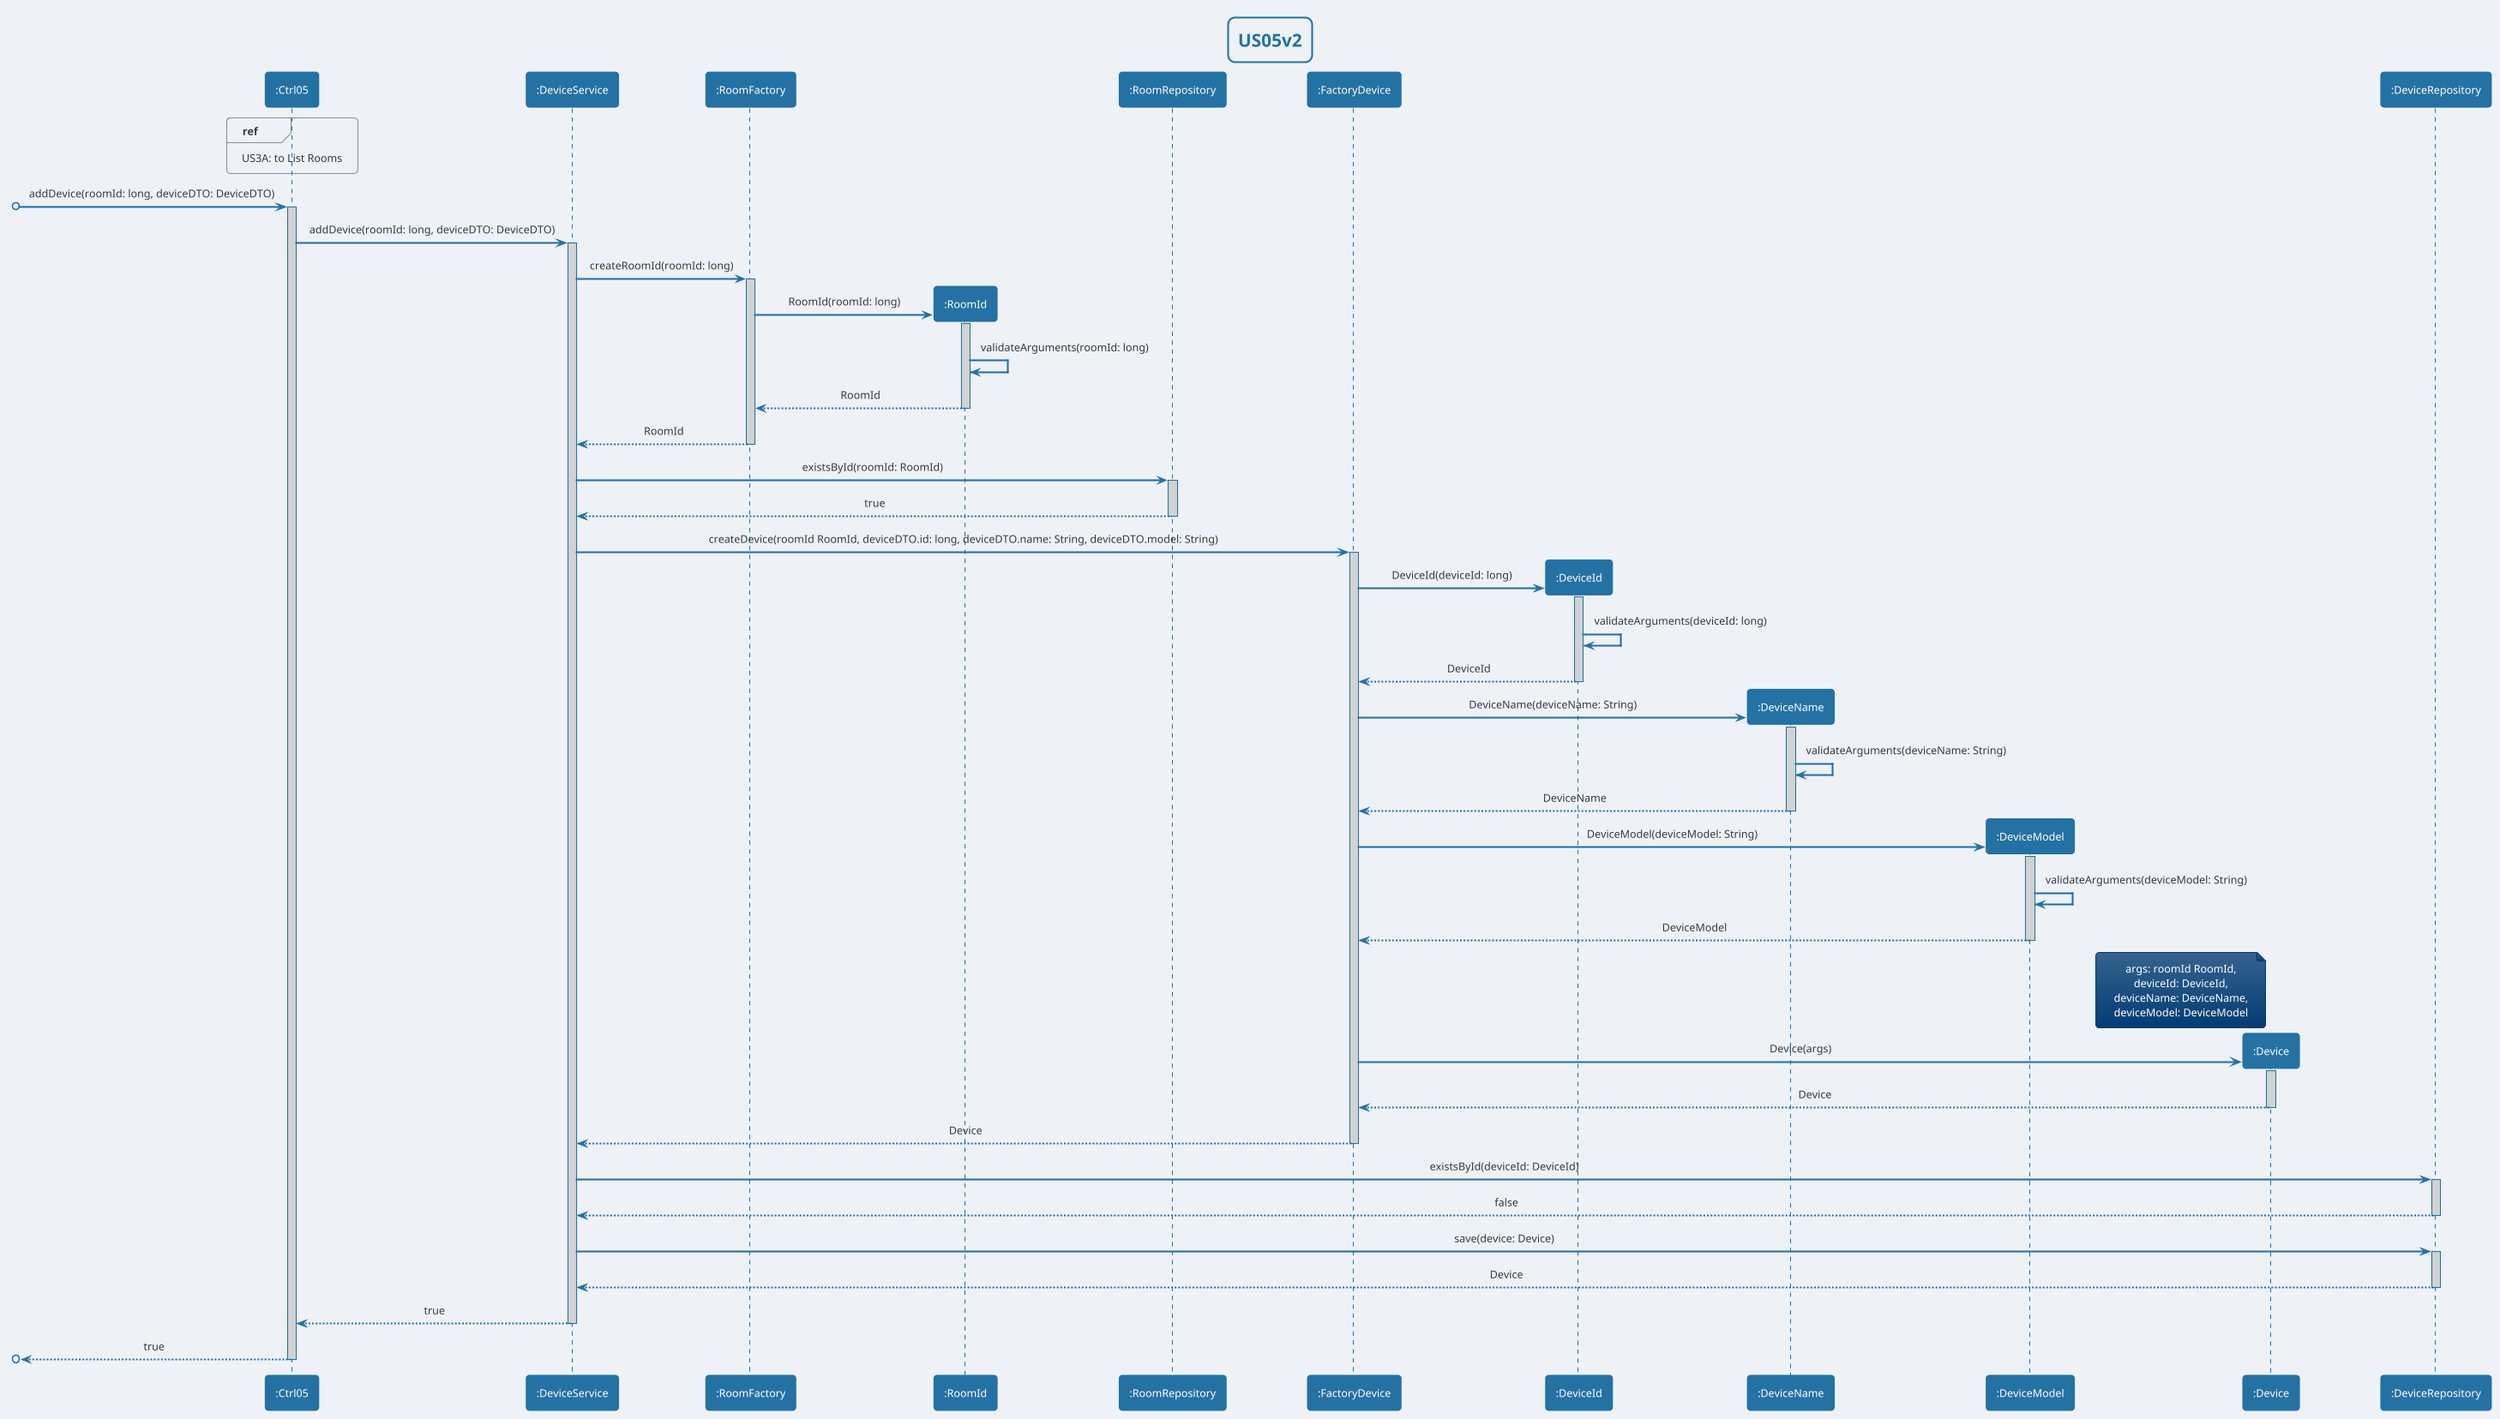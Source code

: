@startuml
!theme cerulean
skinparam backgroundColor #EEF2F7
skinparam titleBorderRoundCorner 15
skinparam titleBorderThickness 2
skinparam titleBorderColor #2471A3
skinparam titleFontColor #2471A3
skinparam sequenceArrowThickness 2
skinparam defaultTextAlignment center
skinparam sequenceParticipantBorderThickness 2
skinparam sequenceParticipantFontColor white
skinparam sequenceLifeLineBorderColor #2471A3
skinparam sequenceLifeLineBorderThickness 1.5
skinparam sequenceParticipantBackgroundColor #2471A3
skinparam sequenceParticipantBorderColor #2471A3
skinparam ArrowColor #2471A3
skinparam ArrowThickness 2
skinparam sequenceLifeLineBackgroundColor #D0D3D4

participant ":Ctrl05" as Ctrl05
participant ":DeviceService" as ServiceDevice
participant ":RoomFactory" as RoomFactory
participant ":RoomId" as RoomId
participant ":RoomRepository" as RoomRepository
participant ":FactoryDevice" as FactoryDevice
participant ":DeviceId" as DeviceId
participant ":DeviceName" as DeviceName
participant ":DeviceModel" as DeviceModel
participant ":Device" as Device
participant ":DeviceRepository" as DeviceRepository

title US05v2

ref over Ctrl05 : US3A: to List Rooms

[o-> Ctrl05: addDevice(roomId: long, deviceDTO: DeviceDTO)
activate Ctrl05
Ctrl05 -> ServiceDevice: addDevice(roomId: long, deviceDTO: DeviceDTO)
activate ServiceDevice

ServiceDevice -> RoomFactory: createRoomId(roomId: long)
activate RoomFactory
RoomFactory -> RoomId**: RoomId(roomId: long)
activate RoomId
RoomId -> RoomId: validateArguments(roomId: long)
RoomId --> RoomFactory: RoomId
deactivate RoomId
RoomFactory --> ServiceDevice: RoomId
deactivate RoomFactory
ServiceDevice -> RoomRepository: existsById(roomId: RoomId)
activate RoomRepository
RoomRepository --> ServiceDevice: true
deactivate RoomRepository

' creating DeviceName and DeviceModel objects inside the factory class
ServiceDevice -> FactoryDevice: createDevice(roomId RoomId, deviceDTO.id: long, deviceDTO.name: String, deviceDTO.model: String)
activate FactoryDevice
FactoryDevice -> DeviceId**: DeviceId(deviceId: long)
activate DeviceId
DeviceId -> DeviceId: validateArguments(deviceId: long)
DeviceId --> FactoryDevice: DeviceId
deactivate DeviceId

FactoryDevice -> DeviceName**: DeviceName(deviceName: String)
activate DeviceName
DeviceName -> DeviceName: validateArguments(deviceName: String)
DeviceName --> FactoryDevice: DeviceName
deactivate DeviceName

FactoryDevice -> DeviceModel**: DeviceModel(deviceModel: String)
activate DeviceModel
DeviceModel -> DeviceModel: validateArguments(deviceModel: String)
DeviceModel --> FactoryDevice: DeviceModel
deactivate DeviceModel

note left of Device
  args: roomId RoomId,
  deviceId: DeviceId,
  deviceName: DeviceName,
  deviceModel: DeviceModel
end note

FactoryDevice -> Device**: Device(args)
activate Device
Device --> FactoryDevice: Device
deactivate Device
FactoryDevice --> ServiceDevice: Device
deactivate FactoryDevice

ServiceDevice -> DeviceRepository: existsById(deviceId: DeviceId)
activate DeviceRepository
DeviceRepository --> ServiceDevice: false
deactivate DeviceRepository

ServiceDevice -> DeviceRepository: save(device: Device)
activate DeviceRepository
DeviceRepository --> ServiceDevice: Device
deactivate DeviceRepository
ServiceDevice --> Ctrl05: true
deactivate ServiceDevice
[o<-- Ctrl05 : true
deactivate Ctrl05

@enduml